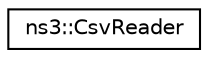 digraph "Graphical Class Hierarchy"
{
 // LATEX_PDF_SIZE
  edge [fontname="Helvetica",fontsize="10",labelfontname="Helvetica",labelfontsize="10"];
  node [fontname="Helvetica",fontsize="10",shape=record];
  rankdir="LR";
  Node0 [label="ns3::CsvReader",height=0.2,width=0.4,color="black", fillcolor="white", style="filled",URL="$classns3_1_1_csv_reader.html",tooltip="Provides functions for parsing and extracting data from Comma Separated Value (CSV) formatted text fi..."];
}
